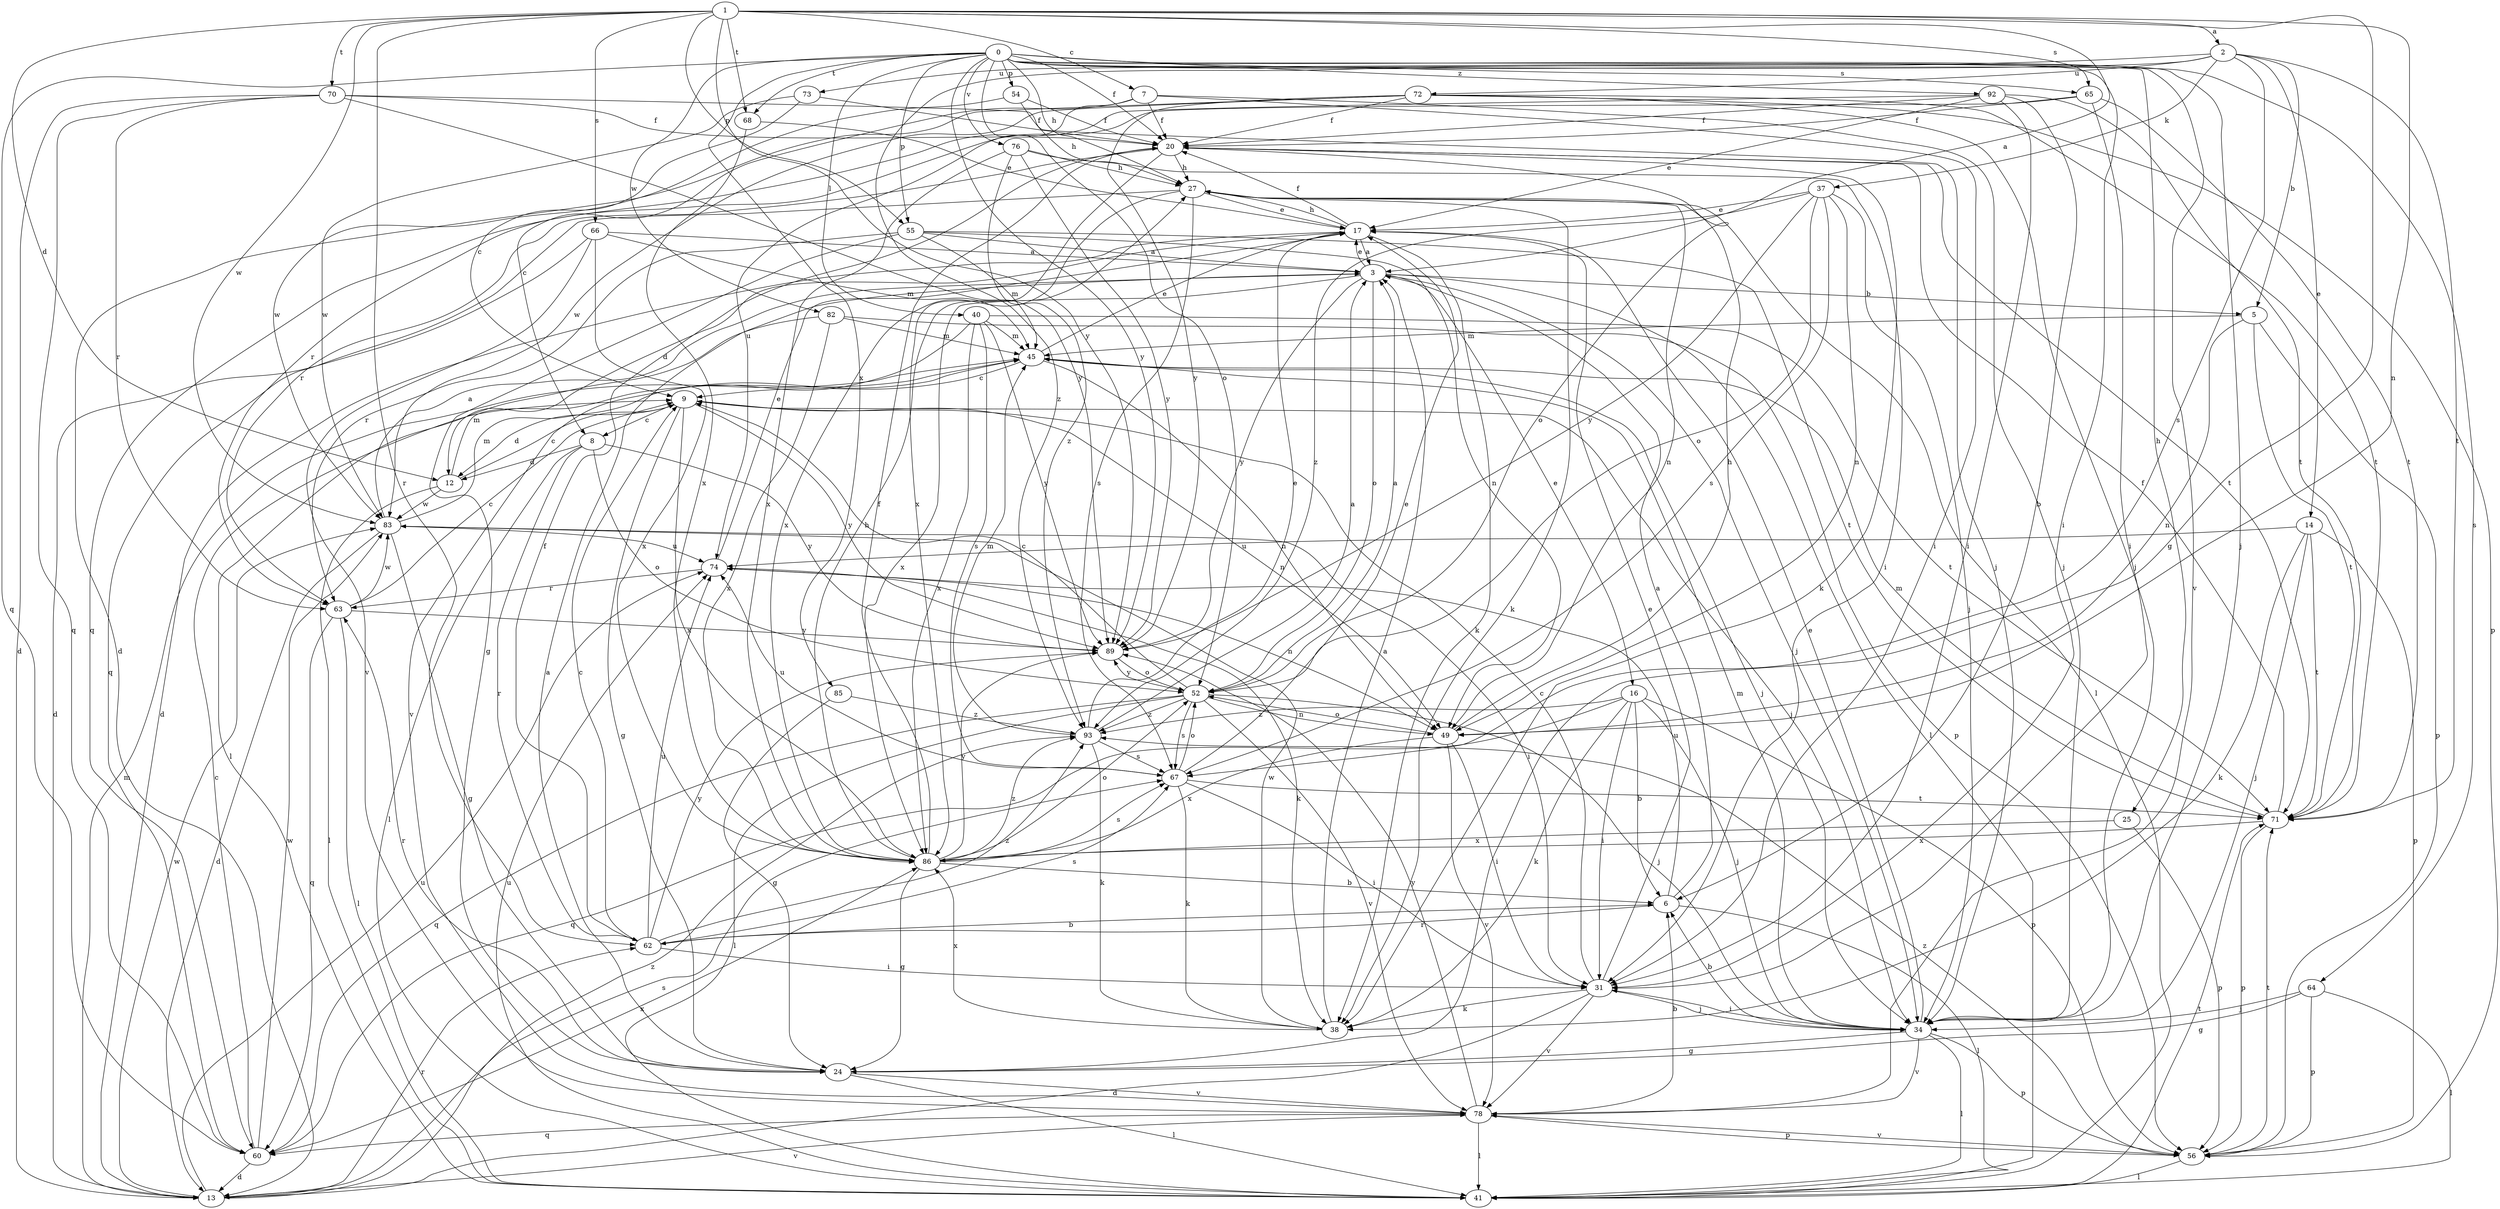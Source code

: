 strict digraph  {
0;
1;
2;
3;
5;
6;
7;
8;
9;
12;
13;
14;
16;
17;
20;
24;
25;
27;
31;
34;
37;
38;
40;
41;
45;
49;
52;
54;
55;
56;
60;
62;
63;
64;
65;
66;
67;
68;
70;
71;
72;
73;
74;
76;
78;
82;
83;
85;
86;
89;
92;
93;
0 -> 20  [label=f];
0 -> 25  [label=h];
0 -> 27  [label=h];
0 -> 31  [label=i];
0 -> 34  [label=j];
0 -> 40  [label=l];
0 -> 52  [label=o];
0 -> 54  [label=p];
0 -> 55  [label=p];
0 -> 60  [label=q];
0 -> 64  [label=s];
0 -> 65  [label=s];
0 -> 68  [label=t];
0 -> 76  [label=v];
0 -> 78  [label=v];
0 -> 82  [label=w];
0 -> 85  [label=x];
0 -> 89  [label=y];
0 -> 92  [label=z];
1 -> 2  [label=a];
1 -> 3  [label=a];
1 -> 7  [label=c];
1 -> 12  [label=d];
1 -> 24  [label=g];
1 -> 49  [label=n];
1 -> 55  [label=p];
1 -> 62  [label=r];
1 -> 65  [label=s];
1 -> 66  [label=s];
1 -> 68  [label=t];
1 -> 70  [label=t];
1 -> 83  [label=w];
1 -> 89  [label=y];
2 -> 5  [label=b];
2 -> 14  [label=e];
2 -> 37  [label=k];
2 -> 67  [label=s];
2 -> 71  [label=t];
2 -> 72  [label=u];
2 -> 73  [label=u];
2 -> 93  [label=z];
3 -> 5  [label=b];
3 -> 16  [label=e];
3 -> 17  [label=e];
3 -> 34  [label=j];
3 -> 41  [label=l];
3 -> 52  [label=o];
3 -> 86  [label=x];
3 -> 89  [label=y];
5 -> 45  [label=m];
5 -> 49  [label=n];
5 -> 56  [label=p];
5 -> 71  [label=t];
6 -> 3  [label=a];
6 -> 41  [label=l];
6 -> 62  [label=r];
6 -> 74  [label=u];
7 -> 8  [label=c];
7 -> 20  [label=f];
7 -> 31  [label=i];
7 -> 34  [label=j];
7 -> 74  [label=u];
8 -> 12  [label=d];
8 -> 41  [label=l];
8 -> 52  [label=o];
8 -> 62  [label=r];
8 -> 89  [label=y];
9 -> 8  [label=c];
9 -> 12  [label=d];
9 -> 24  [label=g];
9 -> 34  [label=j];
9 -> 49  [label=n];
9 -> 86  [label=x];
9 -> 89  [label=y];
12 -> 9  [label=c];
12 -> 41  [label=l];
12 -> 45  [label=m];
12 -> 83  [label=w];
13 -> 45  [label=m];
13 -> 62  [label=r];
13 -> 67  [label=s];
13 -> 74  [label=u];
13 -> 78  [label=v];
13 -> 83  [label=w];
13 -> 93  [label=z];
14 -> 34  [label=j];
14 -> 38  [label=k];
14 -> 56  [label=p];
14 -> 71  [label=t];
14 -> 74  [label=u];
16 -> 6  [label=b];
16 -> 31  [label=i];
16 -> 34  [label=j];
16 -> 38  [label=k];
16 -> 56  [label=p];
16 -> 60  [label=q];
16 -> 93  [label=z];
17 -> 3  [label=a];
17 -> 12  [label=d];
17 -> 13  [label=d];
17 -> 20  [label=f];
17 -> 27  [label=h];
17 -> 38  [label=k];
20 -> 27  [label=h];
20 -> 38  [label=k];
20 -> 52  [label=o];
20 -> 63  [label=r];
20 -> 71  [label=t];
20 -> 86  [label=x];
24 -> 3  [label=a];
24 -> 41  [label=l];
24 -> 63  [label=r];
24 -> 78  [label=v];
25 -> 56  [label=p];
25 -> 86  [label=x];
27 -> 17  [label=e];
27 -> 38  [label=k];
27 -> 41  [label=l];
27 -> 49  [label=n];
27 -> 60  [label=q];
27 -> 67  [label=s];
27 -> 86  [label=x];
31 -> 9  [label=c];
31 -> 13  [label=d];
31 -> 17  [label=e];
31 -> 34  [label=j];
31 -> 38  [label=k];
31 -> 78  [label=v];
34 -> 6  [label=b];
34 -> 17  [label=e];
34 -> 24  [label=g];
34 -> 31  [label=i];
34 -> 41  [label=l];
34 -> 45  [label=m];
34 -> 56  [label=p];
34 -> 78  [label=v];
37 -> 17  [label=e];
37 -> 34  [label=j];
37 -> 49  [label=n];
37 -> 52  [label=o];
37 -> 67  [label=s];
37 -> 89  [label=y];
37 -> 93  [label=z];
38 -> 3  [label=a];
38 -> 83  [label=w];
38 -> 86  [label=x];
40 -> 45  [label=m];
40 -> 67  [label=s];
40 -> 71  [label=t];
40 -> 78  [label=v];
40 -> 86  [label=x];
40 -> 89  [label=y];
41 -> 71  [label=t];
41 -> 74  [label=u];
45 -> 9  [label=c];
45 -> 17  [label=e];
45 -> 34  [label=j];
45 -> 49  [label=n];
49 -> 27  [label=h];
49 -> 31  [label=i];
49 -> 52  [label=o];
49 -> 78  [label=v];
49 -> 86  [label=x];
52 -> 3  [label=a];
52 -> 9  [label=c];
52 -> 34  [label=j];
52 -> 41  [label=l];
52 -> 49  [label=n];
52 -> 60  [label=q];
52 -> 67  [label=s];
52 -> 78  [label=v];
52 -> 89  [label=y];
52 -> 93  [label=z];
54 -> 20  [label=f];
54 -> 27  [label=h];
54 -> 83  [label=w];
55 -> 3  [label=a];
55 -> 24  [label=g];
55 -> 45  [label=m];
55 -> 49  [label=n];
55 -> 63  [label=r];
55 -> 71  [label=t];
56 -> 41  [label=l];
56 -> 71  [label=t];
56 -> 78  [label=v];
56 -> 93  [label=z];
60 -> 9  [label=c];
60 -> 13  [label=d];
60 -> 83  [label=w];
60 -> 86  [label=x];
62 -> 6  [label=b];
62 -> 9  [label=c];
62 -> 20  [label=f];
62 -> 31  [label=i];
62 -> 67  [label=s];
62 -> 74  [label=u];
62 -> 89  [label=y];
62 -> 93  [label=z];
63 -> 9  [label=c];
63 -> 41  [label=l];
63 -> 60  [label=q];
63 -> 83  [label=w];
63 -> 89  [label=y];
64 -> 24  [label=g];
64 -> 34  [label=j];
64 -> 41  [label=l];
64 -> 56  [label=p];
65 -> 20  [label=f];
65 -> 31  [label=i];
65 -> 60  [label=q];
65 -> 71  [label=t];
66 -> 3  [label=a];
66 -> 13  [label=d];
66 -> 45  [label=m];
66 -> 78  [label=v];
66 -> 86  [label=x];
67 -> 17  [label=e];
67 -> 31  [label=i];
67 -> 38  [label=k];
67 -> 52  [label=o];
67 -> 71  [label=t];
67 -> 74  [label=u];
68 -> 17  [label=e];
68 -> 86  [label=x];
70 -> 13  [label=d];
70 -> 20  [label=f];
70 -> 34  [label=j];
70 -> 60  [label=q];
70 -> 63  [label=r];
70 -> 89  [label=y];
71 -> 20  [label=f];
71 -> 45  [label=m];
71 -> 56  [label=p];
71 -> 86  [label=x];
72 -> 13  [label=d];
72 -> 20  [label=f];
72 -> 34  [label=j];
72 -> 56  [label=p];
72 -> 71  [label=t];
72 -> 83  [label=w];
72 -> 89  [label=y];
73 -> 9  [label=c];
73 -> 20  [label=f];
73 -> 83  [label=w];
74 -> 17  [label=e];
74 -> 38  [label=k];
74 -> 49  [label=n];
74 -> 63  [label=r];
76 -> 27  [label=h];
76 -> 31  [label=i];
76 -> 86  [label=x];
76 -> 89  [label=y];
76 -> 93  [label=z];
78 -> 6  [label=b];
78 -> 41  [label=l];
78 -> 56  [label=p];
78 -> 60  [label=q];
78 -> 89  [label=y];
82 -> 41  [label=l];
82 -> 45  [label=m];
82 -> 56  [label=p];
82 -> 86  [label=x];
83 -> 3  [label=a];
83 -> 13  [label=d];
83 -> 24  [label=g];
83 -> 31  [label=i];
83 -> 45  [label=m];
83 -> 74  [label=u];
85 -> 24  [label=g];
85 -> 93  [label=z];
86 -> 6  [label=b];
86 -> 20  [label=f];
86 -> 24  [label=g];
86 -> 27  [label=h];
86 -> 52  [label=o];
86 -> 67  [label=s];
86 -> 89  [label=y];
86 -> 93  [label=z];
89 -> 52  [label=o];
92 -> 6  [label=b];
92 -> 17  [label=e];
92 -> 20  [label=f];
92 -> 31  [label=i];
92 -> 63  [label=r];
92 -> 71  [label=t];
93 -> 3  [label=a];
93 -> 17  [label=e];
93 -> 38  [label=k];
93 -> 45  [label=m];
93 -> 67  [label=s];
}

